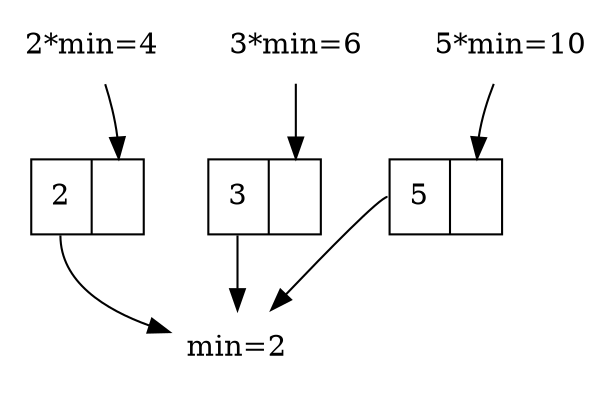 digraph G{
	margin="0"
	node[shape=record]
	q2[label="<head> 2 | <tail>"];
	q3[label="<head> 3 | <tail>"];
	q5[label="<head> 5 | <tail>"];
	x[label="min=2", shape=none];
	x2[label="2*min=4", shape=none];
	x3[label="3*min=6", shape=none];
	x5[label="5*min=10", shape=none];
	q2:head->x;
	q3:head->x;
	q5:head->x;
	x2->x3->x5[style=invis];
	x2->q2:tail;
	x3->q3:tail;
	x5->q5:tail;
	{rank = same; x2; x3; x5}
}
